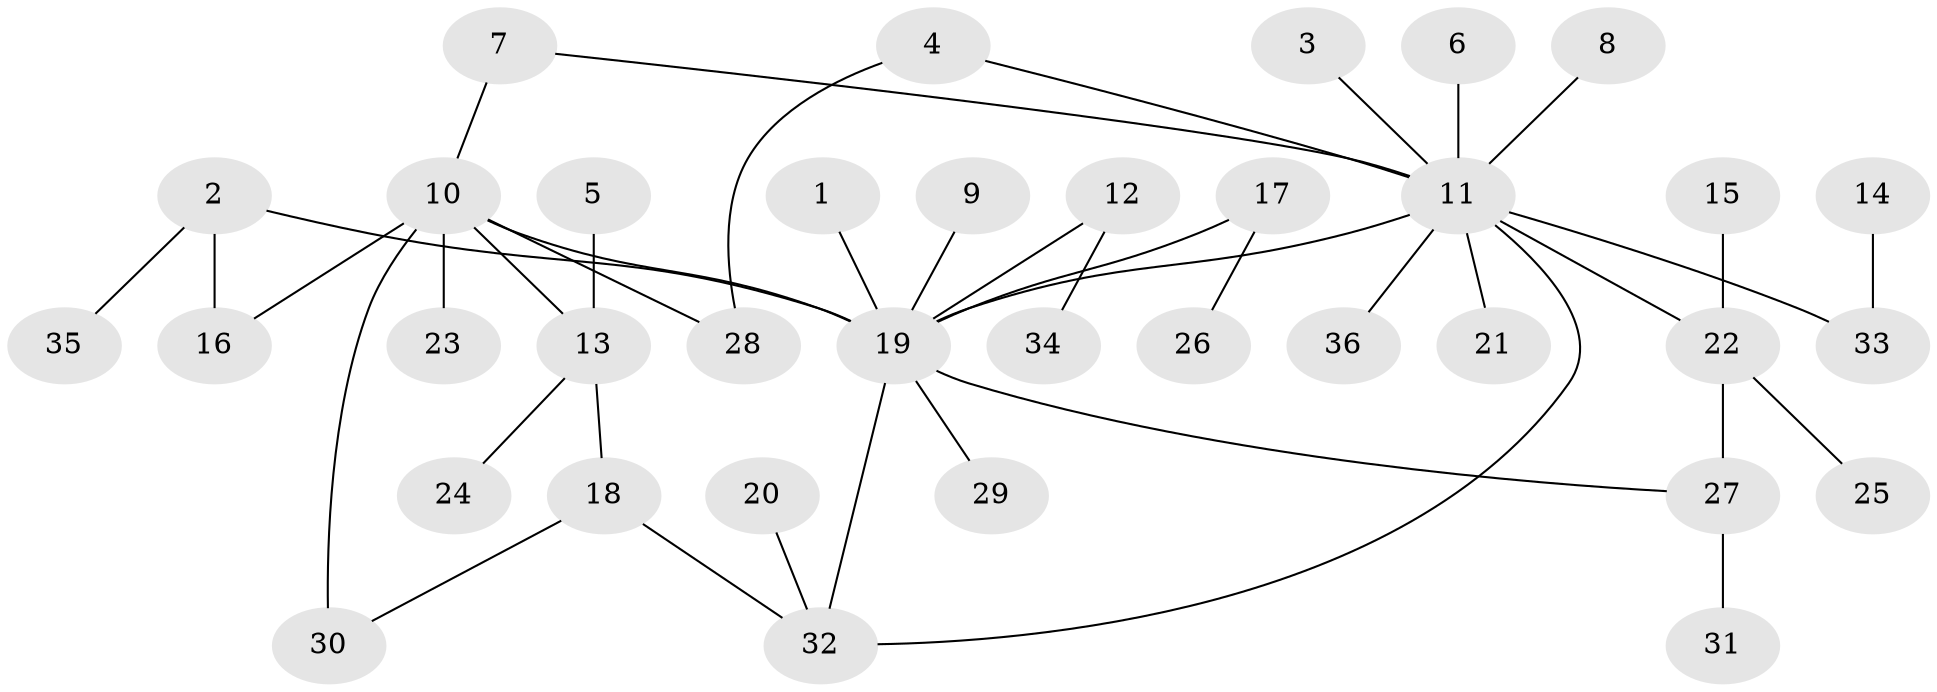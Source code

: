 // original degree distribution, {13: 0.013888888888888888, 3: 0.09722222222222222, 9: 0.013888888888888888, 6: 0.027777777777777776, 12: 0.013888888888888888, 4: 0.041666666666666664, 1: 0.5694444444444444, 5: 0.027777777777777776, 2: 0.19444444444444445}
// Generated by graph-tools (version 1.1) at 2025/01/03/09/25 03:01:41]
// undirected, 36 vertices, 42 edges
graph export_dot {
graph [start="1"]
  node [color=gray90,style=filled];
  1;
  2;
  3;
  4;
  5;
  6;
  7;
  8;
  9;
  10;
  11;
  12;
  13;
  14;
  15;
  16;
  17;
  18;
  19;
  20;
  21;
  22;
  23;
  24;
  25;
  26;
  27;
  28;
  29;
  30;
  31;
  32;
  33;
  34;
  35;
  36;
  1 -- 19 [weight=1.0];
  2 -- 16 [weight=1.0];
  2 -- 19 [weight=1.0];
  2 -- 35 [weight=1.0];
  3 -- 11 [weight=1.0];
  4 -- 11 [weight=1.0];
  4 -- 28 [weight=1.0];
  5 -- 13 [weight=1.0];
  6 -- 11 [weight=1.0];
  7 -- 10 [weight=1.0];
  7 -- 11 [weight=1.0];
  8 -- 11 [weight=1.0];
  9 -- 19 [weight=1.0];
  10 -- 13 [weight=1.0];
  10 -- 16 [weight=1.0];
  10 -- 19 [weight=1.0];
  10 -- 23 [weight=1.0];
  10 -- 28 [weight=1.0];
  10 -- 30 [weight=2.0];
  11 -- 19 [weight=1.0];
  11 -- 21 [weight=1.0];
  11 -- 22 [weight=1.0];
  11 -- 32 [weight=1.0];
  11 -- 33 [weight=1.0];
  11 -- 36 [weight=1.0];
  12 -- 19 [weight=1.0];
  12 -- 34 [weight=1.0];
  13 -- 18 [weight=1.0];
  13 -- 24 [weight=1.0];
  14 -- 33 [weight=1.0];
  15 -- 22 [weight=1.0];
  17 -- 19 [weight=1.0];
  17 -- 26 [weight=1.0];
  18 -- 30 [weight=1.0];
  18 -- 32 [weight=1.0];
  19 -- 27 [weight=1.0];
  19 -- 29 [weight=1.0];
  19 -- 32 [weight=1.0];
  20 -- 32 [weight=1.0];
  22 -- 25 [weight=1.0];
  22 -- 27 [weight=1.0];
  27 -- 31 [weight=1.0];
}
